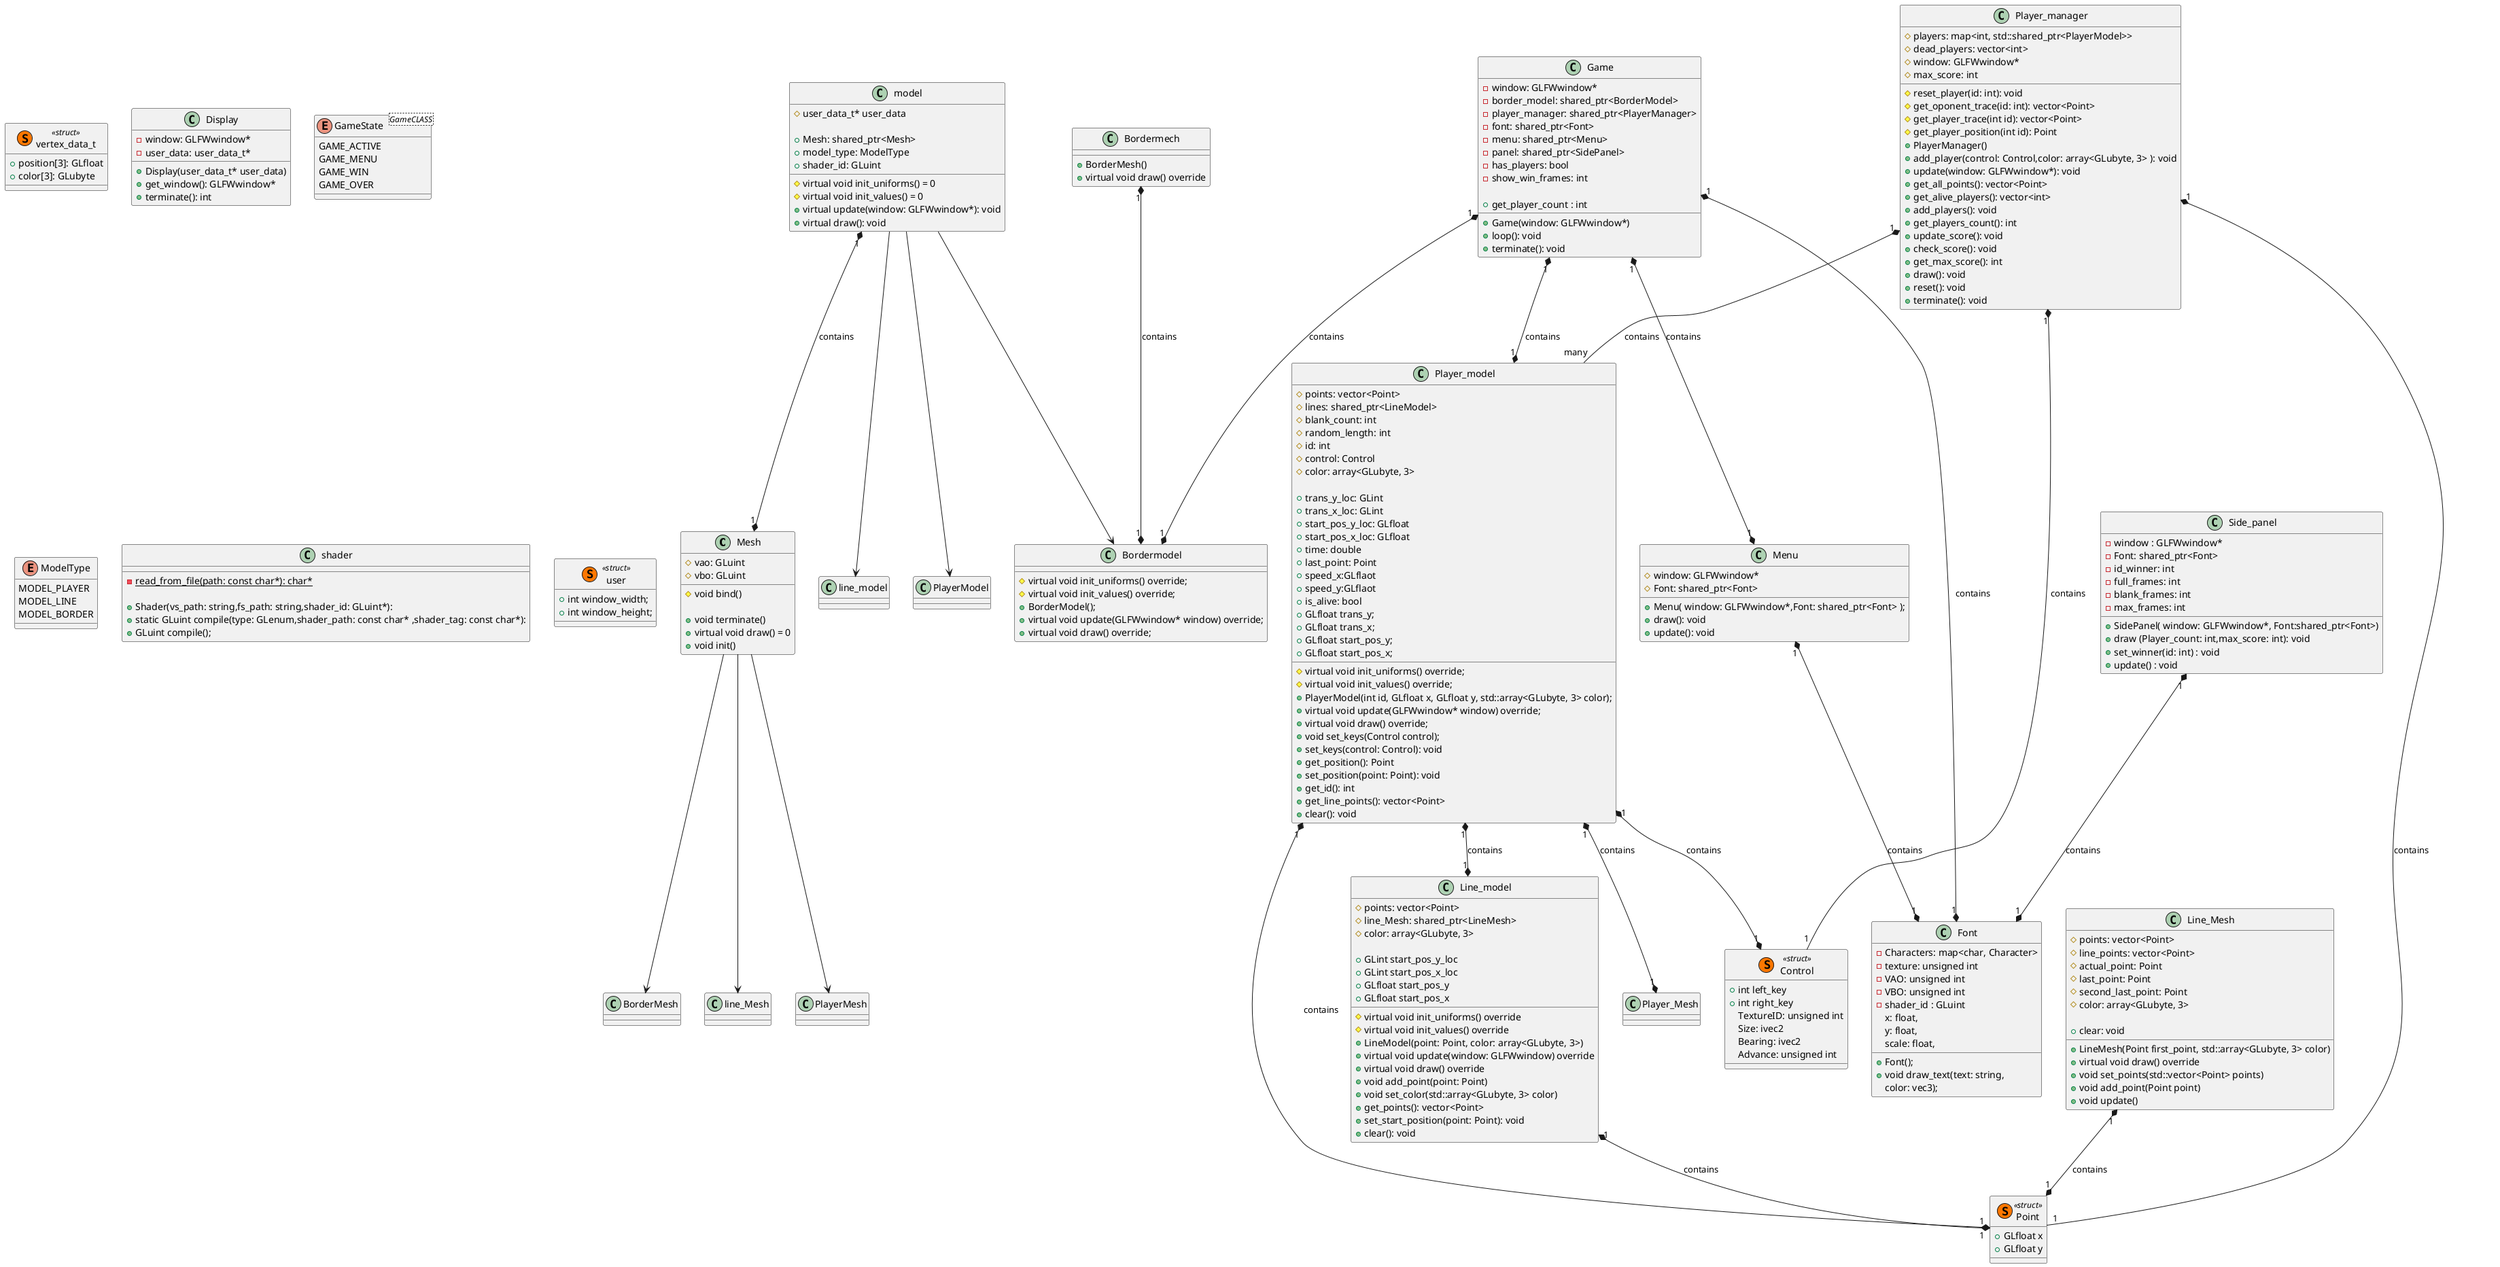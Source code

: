 @startuml

class Mesh 
Mesh --> BorderMesh
Mesh --> line_Mesh
Mesh --> PlayerMesh

class Mesh {
    
    #vao: GLuint
    #vbo: GLuint
    #void bind() 

    +void terminate()
    +virtual void draw() = 0
    +void init()
}

class vertex_data_t<<(S,#FF7700)struct>> {
    +position[3]: GLfloat
    +color[3]: GLubyte
}

Bordermech "1" *--* "1" Bordermodel : contains
class Bordermech {
    +BorderMesh()
    +virtual void draw() override
}

class Bordermodel {

    #virtual void init_uniforms() override;
    #virtual void init_values() override;
   
    +BorderModel();
    +virtual void update(GLFWwindow* window) override;
    +virtual void draw() override;
}
class Display {
    - window: GLFWwindow* 
    - user_data: user_data_t* 

    + Display(user_data_t* user_data)
    + get_window(): GLFWwindow*
    + terminate(): int
}
Game "1" *--* "1" Player_model : contains
Game "1" *--* "1" Bordermodel : contains
Game "1" *--* "1" Font : contains
Game "1" *--* "1" Menu : contains


class Game {
 
    -window: GLFWwindow* 
    -border_model: shared_ptr<BorderModel> 
    -player_manager: shared_ptr<PlayerManager> 
    -font: shared_ptr<Font> 
    -menu: shared_ptr<Menu> 
    -panel: shared_ptr<SidePanel> 
    -has_players: bool
    -show_win_frames: int

    +Game(window: GLFWwindow*)
    +loop(): void
    +terminate(): void
    +get_player_count : int
} 
    enum GameState<GameCLASS> {
    GAME_ACTIVE
    GAME_MENU
    GAME_WIN
    GAME_OVER
}

Line_Mesh "1" *--* "1" Point : contains
class Line_Mesh {

    #points: vector<Point> 
    #line_points: vector<Point> 
    #actual_point: Point
    #last_point: Point
    #second_last_point: Point
    #color: array<GLubyte, 3> 

    +LineMesh(Point first_point, std::array<GLubyte, 3> color)
    +virtual void draw() override
    +void set_points(std::vector<Point> points)
    +void add_point(Point point)
    +void update()
    +clear: void
}

Line_model "1" *--* "1" Point : contains
class Line_model {
  
    #virtual void init_uniforms() override
    #virtual void init_values() override
    #points: vector<Point>
    #line_Mesh: shared_ptr<LineMesh>
    #color: array<GLubyte, 3>

    +GLint start_pos_y_loc
    +GLint start_pos_x_loc
    +GLfloat start_pos_y
    +GLfloat start_pos_x

    +LineModel(point: Point, color: array<GLubyte, 3>)
    +virtual void update(window: GLFWwindow) override
    +virtual void draw() override
    +void add_point(point: Point)
    +void set_color(std::array<GLubyte, 3> color)
    +get_points(): vector<Point>
    +set_start_position(point: Point): void
    +clear(): void
}
class model
model --> Bordermodel
model --> line_model
model --> PlayerModel

model "1" *--* "1" Mesh : contains
class model {
    #user_data_t* user_data
    #virtual void init_uniforms() = 0
    #virtual void init_values() = 0

    +Mesh: shared_ptr<Mesh>
    +model_type: ModelType
    +shader_id: GLuint
    +virtual update(window: GLFWwindow*): void
    +virtual draw(): void
}
enum ModelType {
    MODEL_PLAYER
    MODEL_LINE
    MODEL_BORDER
}

Player_manager "1" *-- "many" Player_model : contains
Player_manager "1" *-- "1" Point : contains
Player_manager "1" *-- "1" Control : contains
class Player_manager {
   
    #players: map<int, std::shared_ptr<PlayerModel>>
    #dead_players: vector<int>
    #window: GLFWwindow*
    #reset_player(id: int): void
    #get_oponent_trace(id: int): vector<Point>
    #get_player_trace(int id): vector<Point>
    #get_player_position(int id): Point
    #max_score: int

    +PlayerManager()
    +add_player(control: Control,color: array<GLubyte, 3> ): void
    +update(window: GLFWwindow*): void
    +get_all_points(): vector<Point>
    +get_alive_players(): vector<int>
    +add_players(): void
    +get_players_count(): int
    +update_score(): void
    +check_score(): void
    +get_max_score(): int
    +draw(): void
    +reset(): void
    +terminate(): void
}

Player_model "1" *--* "1" Player_Mesh : contains
Player_model "1" *--* "1" Point : contains
Player_model "1" *--* "1" Line_model : contains
Player_model "1" *--* "1" Control : contains
class Player_model {
       
    #virtual void init_uniforms() override;
    #virtual void init_values() override;
    #points: vector<Point>
    #lines: shared_ptr<LineModel> 
    #blank_count: int
    #random_length: int
    #id: int
    #control: Control
    #color: array<GLubyte, 3> 

    +trans_y_loc: GLint
    +trans_x_loc: GLint
    +start_pos_y_loc: GLfloat
    +start_pos_x_loc: GLfloat
    +time: double
    +last_point: Point
    +speed_x:GLflaot
    +speed_y:GLflaot
    +is_alive: bool
    +GLfloat trans_y;
    +GLfloat trans_x;
    +GLfloat start_pos_y;
    +GLfloat start_pos_x;

    +PlayerModel(int id, GLfloat x, GLfloat y, std::array<GLubyte, 3> color);
    +virtual void update(GLFWwindow* window) override;
    +virtual void draw() override;
    +void set_keys(Control control);
    +set_keys(control: Control): void
    +get_position(): Point
    +set_position(point: Point): void
    +get_id(): int
    +get_line_points(): vector<Point> 
    +clear(): void
}
class Control<<(S,#FF7700)struct>>{
    +int left_key 
    +int right_key
}
class Point <<(S,#FF7700)struct>> {
    +GLfloat x
    +GLfloat y
}
class shader {
      
    -{static}read_from_file(path: const char*): char*

    +Shader(vs_path: string,fs_path: string,shader_id: GLuint*):
    +static GLuint compile(type: GLenum,shader_path: const char* ,shader_tag: const char*):
    +GLuint compile();
}
class user<<(S,#FF7700)struct>> {
    +int window_width;
    +int window_height;
}

Side_panel "1" *--* "1" Font : contains
class Side_panel {
    -window : GLFWwindow* 
    -Font: shared_ptr<Font> 
    -id_winner: int
    -full_frames: int
    -blank_frames: int
    -max_frames: int
    +SidePanel( window: GLFWwindow*, Font:shared_ptr<Font>)
    +draw (Player_count: int,max_score: int): void
    +set_winner(id: int) : void
    +update() : void
}
Menu "1" *--* "1" Font : contains

class Menu {
    #window: GLFWwindow* 
    #Font: shared_ptr<Font> 
    +Menu( window: GLFWwindow*,Font: shared_ptr<Font> );
    +draw(): void
    +update(): void

}
class Font {
    -Characters: map<char, Character>
    -texture: unsigned int
    -VAO: unsigned int
    -VBO: unsigned int
    -shader_id : GLuint
    +Font();
    +void draw_text(text: string, 
                    x: float, 
                    y: float, 
                    scale: float, 
                    color: vec3);
}

class Control<<(S,#FF7700)struct>> {
    TextureID: unsigned int
    Size: ivec2       
    Bearing: ivec2     
    Advance: unsigned int
}
@enduml